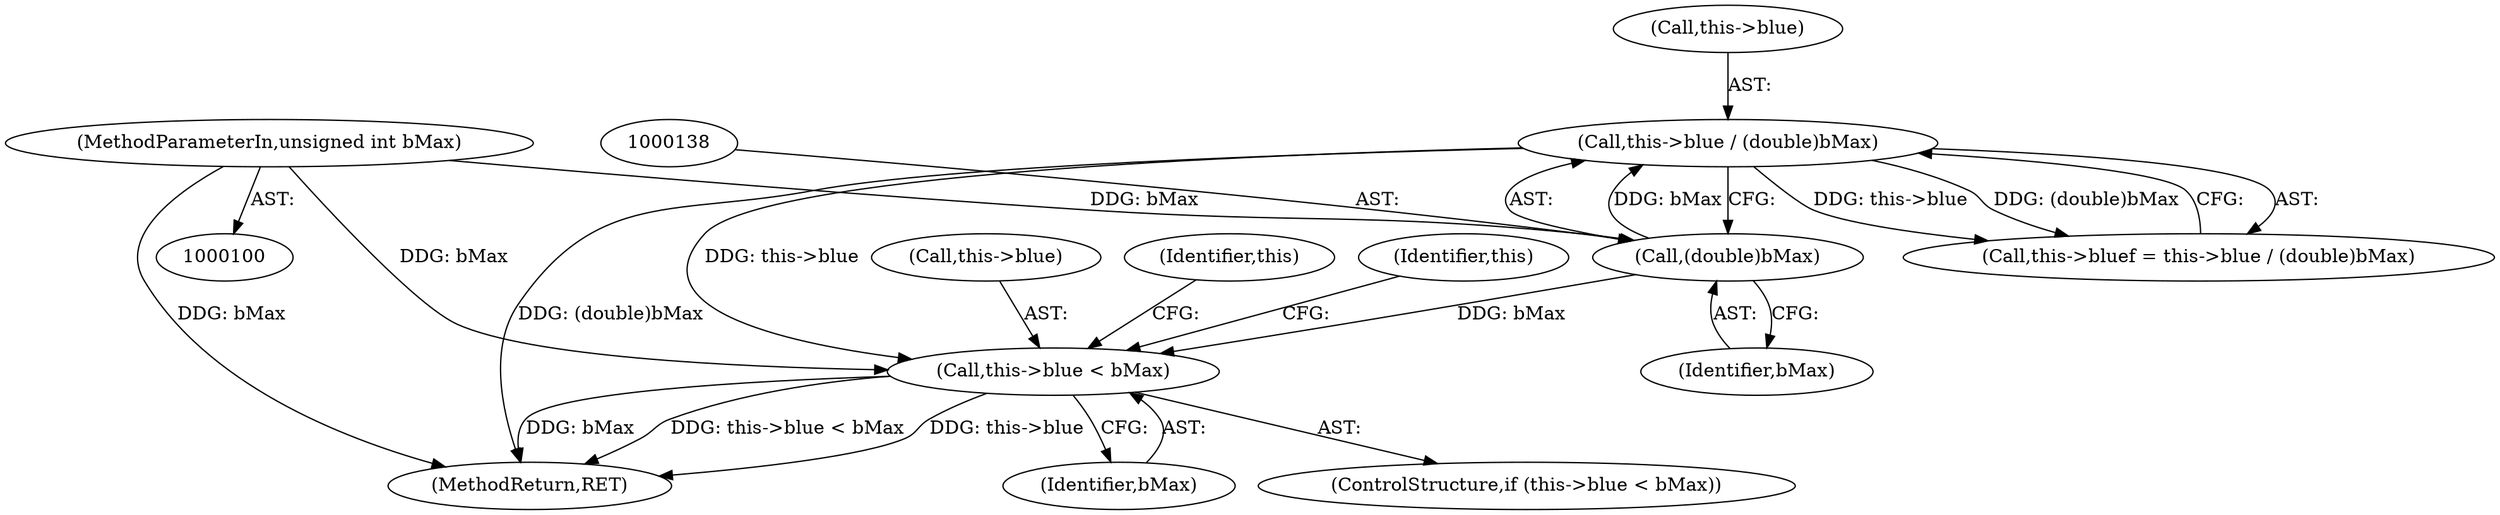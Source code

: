 digraph "0_Android_9d4853418ab2f754c2b63e091c29c5529b8b86ca_52@pointer" {
"1000194" [label="(Call,this->blue < bMax)"];
"1000133" [label="(Call,this->blue / (double)bMax)"];
"1000137" [label="(Call,(double)bMax)"];
"1000104" [label="(MethodParameterIn,unsigned int bMax)"];
"1000137" [label="(Call,(double)bMax)"];
"1000134" [label="(Call,this->blue)"];
"1000195" [label="(Call,this->blue)"];
"1000201" [label="(Identifier,this)"];
"1000194" [label="(Call,this->blue < bMax)"];
"1000211" [label="(Identifier,this)"];
"1000193" [label="(ControlStructure,if (this->blue < bMax))"];
"1000104" [label="(MethodParameterIn,unsigned int bMax)"];
"1000235" [label="(MethodReturn,RET)"];
"1000198" [label="(Identifier,bMax)"];
"1000129" [label="(Call,this->bluef = this->blue / (double)bMax)"];
"1000139" [label="(Identifier,bMax)"];
"1000133" [label="(Call,this->blue / (double)bMax)"];
"1000194" -> "1000193"  [label="AST: "];
"1000194" -> "1000198"  [label="CFG: "];
"1000195" -> "1000194"  [label="AST: "];
"1000198" -> "1000194"  [label="AST: "];
"1000201" -> "1000194"  [label="CFG: "];
"1000211" -> "1000194"  [label="CFG: "];
"1000194" -> "1000235"  [label="DDG: this->blue < bMax"];
"1000194" -> "1000235"  [label="DDG: this->blue"];
"1000194" -> "1000235"  [label="DDG: bMax"];
"1000133" -> "1000194"  [label="DDG: this->blue"];
"1000137" -> "1000194"  [label="DDG: bMax"];
"1000104" -> "1000194"  [label="DDG: bMax"];
"1000133" -> "1000129"  [label="AST: "];
"1000133" -> "1000137"  [label="CFG: "];
"1000134" -> "1000133"  [label="AST: "];
"1000137" -> "1000133"  [label="AST: "];
"1000129" -> "1000133"  [label="CFG: "];
"1000133" -> "1000235"  [label="DDG: (double)bMax"];
"1000133" -> "1000129"  [label="DDG: this->blue"];
"1000133" -> "1000129"  [label="DDG: (double)bMax"];
"1000137" -> "1000133"  [label="DDG: bMax"];
"1000137" -> "1000139"  [label="CFG: "];
"1000138" -> "1000137"  [label="AST: "];
"1000139" -> "1000137"  [label="AST: "];
"1000104" -> "1000137"  [label="DDG: bMax"];
"1000104" -> "1000100"  [label="AST: "];
"1000104" -> "1000235"  [label="DDG: bMax"];
}
